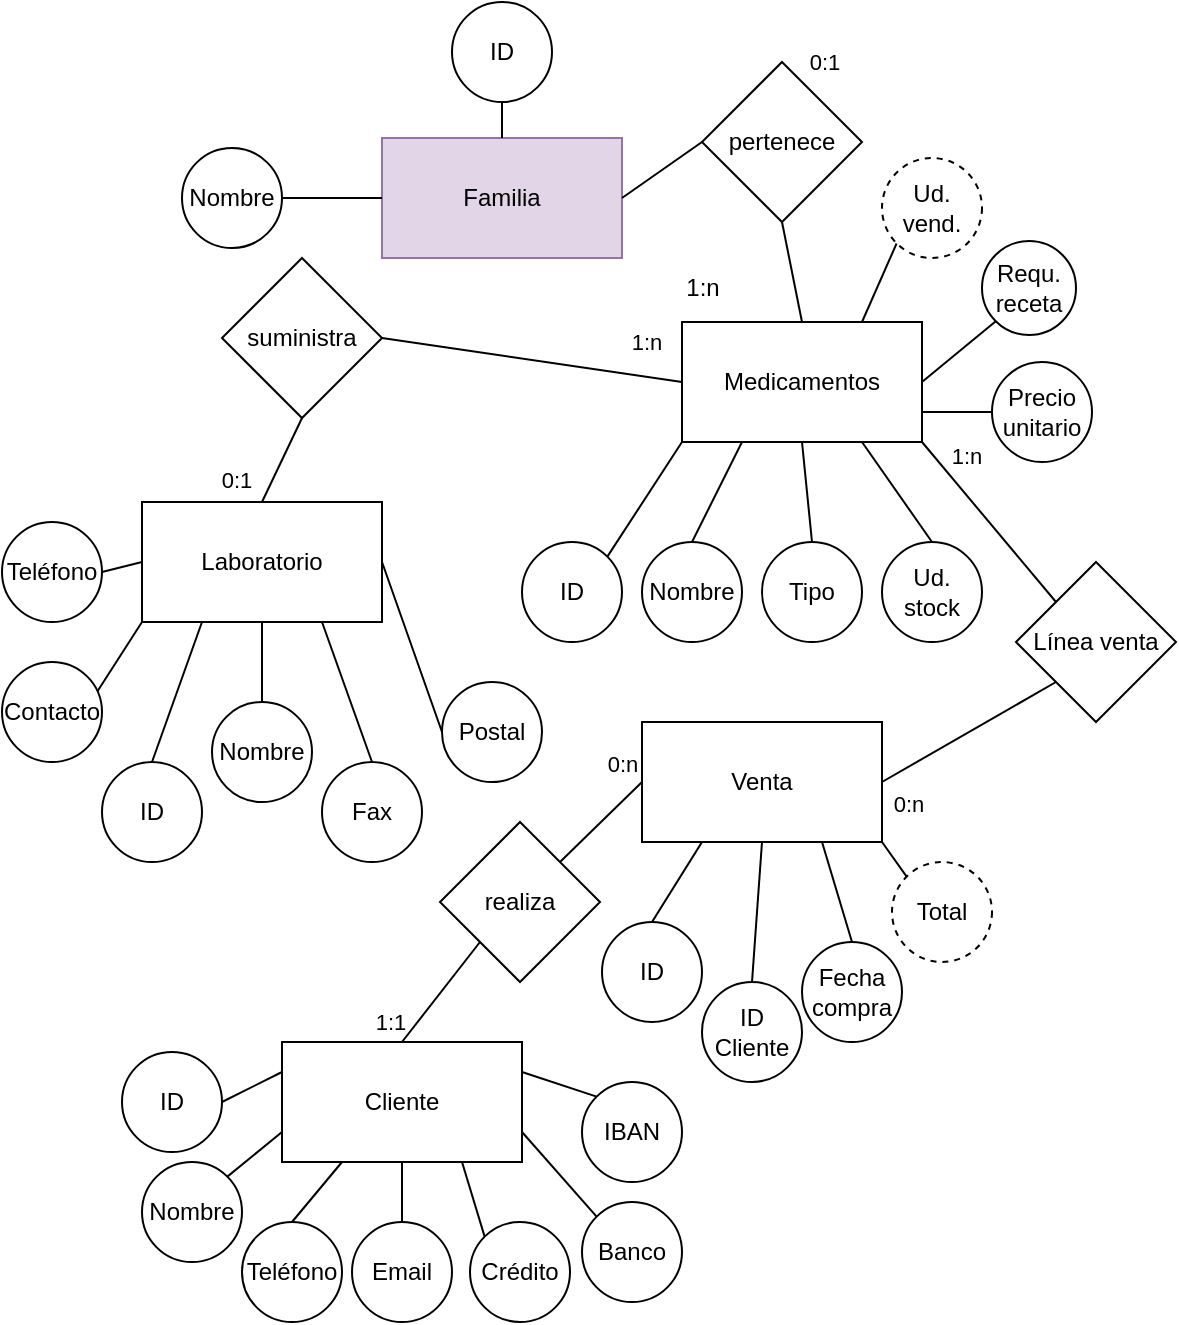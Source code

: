 <mxfile version="28.2.5">
  <diagram name="Página-1" id="C9qCd4Yd24az-Pif51Of">
    <mxGraphModel dx="983" dy="1066" grid="1" gridSize="10" guides="1" tooltips="1" connect="1" arrows="1" fold="1" page="1" pageScale="1" pageWidth="827" pageHeight="1169" math="0" shadow="0">
      <root>
        <mxCell id="0" />
        <mxCell id="1" parent="0" />
        <mxCell id="7_lOte273rxT4vuSb5Ie-1" value="Familia" style="rounded=0;whiteSpace=wrap;html=1;labelBackgroundColor=none;fillColor=light-dark(#E1D5E7,#FFFFFF);strokeColor=#9673a6;fontColor=light-dark(#000000,#000000);" parent="1" vertex="1">
          <mxGeometry x="410" y="68" width="120" height="60" as="geometry" />
        </mxCell>
        <mxCell id="7_lOte273rxT4vuSb5Ie-2" value="Medicamentos" style="rounded=0;whiteSpace=wrap;html=1;labelBackgroundColor=none;fontColor=light-dark(#000000,#000000);fillColor=light-dark(#FFFFFF,#FFFFFF);strokeColor=light-dark(#000000,#000000);" parent="1" vertex="1">
          <mxGeometry x="560" y="160" width="120" height="60" as="geometry" />
        </mxCell>
        <mxCell id="7_lOte273rxT4vuSb5Ie-3" value="Laboratorio" style="rounded=0;whiteSpace=wrap;html=1;labelBackgroundColor=none;fontColor=light-dark(#000000,#000000);fillColor=light-dark(#FFFFFF,#FFFFFF);strokeColor=light-dark(#000000,#000000);" parent="1" vertex="1">
          <mxGeometry x="290" y="250" width="120" height="60" as="geometry" />
        </mxCell>
        <mxCell id="7_lOte273rxT4vuSb5Ie-4" value="" style="endArrow=none;html=1;rounded=0;exitX=0.5;exitY=0;exitDx=0;exitDy=0;entryX=0.25;entryY=1;entryDx=0;entryDy=0;labelBackgroundColor=none;fontColor=light-dark(#000000,#000000);" parent="1" source="7_lOte273rxT4vuSb5Ie-5" target="7_lOte273rxT4vuSb5Ie-2" edge="1">
          <mxGeometry width="50" height="50" relative="1" as="geometry">
            <mxPoint x="620" y="280" as="sourcePoint" />
            <mxPoint x="660" y="280" as="targetPoint" />
          </mxGeometry>
        </mxCell>
        <mxCell id="7_lOte273rxT4vuSb5Ie-5" value="Nombre" style="ellipse;whiteSpace=wrap;html=1;aspect=fixed;labelBackgroundColor=none;fontColor=light-dark(#000000,#000000);fillColor=light-dark(#FFFFFF,#FFFFFF);strokeColor=light-dark(#000000,#000000);" parent="1" vertex="1">
          <mxGeometry x="540" y="270" width="50" height="50" as="geometry" />
        </mxCell>
        <mxCell id="7_lOte273rxT4vuSb5Ie-7" value="" style="endArrow=none;html=1;rounded=0;exitX=0.5;exitY=0;exitDx=0;exitDy=0;entryX=0.5;entryY=1;entryDx=0;entryDy=0;labelBackgroundColor=none;fontColor=light-dark(#000000,#000000);" parent="1" source="7_lOte273rxT4vuSb5Ie-8" target="7_lOte273rxT4vuSb5Ie-2" edge="1">
          <mxGeometry width="50" height="50" relative="1" as="geometry">
            <mxPoint x="730" y="370" as="sourcePoint" />
            <mxPoint x="730" y="310" as="targetPoint" />
          </mxGeometry>
        </mxCell>
        <mxCell id="7_lOte273rxT4vuSb5Ie-8" value="Tipo" style="ellipse;whiteSpace=wrap;html=1;aspect=fixed;labelBackgroundColor=none;fontColor=light-dark(#000000,#000000);fillColor=light-dark(#FFFFFF,#FFFFFF);strokeColor=light-dark(#000000,#000000);" parent="1" vertex="1">
          <mxGeometry x="600" y="270" width="50" height="50" as="geometry" />
        </mxCell>
        <mxCell id="7_lOte273rxT4vuSb5Ie-9" value="" style="endArrow=none;html=1;rounded=0;exitX=1;exitY=0;exitDx=0;exitDy=0;entryX=0;entryY=1;entryDx=0;entryDy=0;labelBackgroundColor=none;fontColor=light-dark(#000000,#000000);" parent="1" source="7_lOte273rxT4vuSb5Ie-10" target="7_lOte273rxT4vuSb5Ie-2" edge="1">
          <mxGeometry width="50" height="50" relative="1" as="geometry">
            <mxPoint x="560" y="430" as="sourcePoint" />
            <mxPoint x="570" y="250" as="targetPoint" />
          </mxGeometry>
        </mxCell>
        <mxCell id="7_lOte273rxT4vuSb5Ie-10" value="ID" style="ellipse;whiteSpace=wrap;html=1;aspect=fixed;labelBackgroundColor=none;fontColor=light-dark(#000000,#000000);fillColor=light-dark(#FFFFFF,#7B7B7B);strokeColor=light-dark(#000000,#000000);" parent="1" vertex="1">
          <mxGeometry x="480" y="270" width="50" height="50" as="geometry" />
        </mxCell>
        <mxCell id="7_lOte273rxT4vuSb5Ie-11" value="" style="endArrow=none;html=1;rounded=0;exitX=0;exitY=1;exitDx=0;exitDy=0;entryX=1;entryY=0.5;entryDx=0;entryDy=0;labelBackgroundColor=none;fontColor=light-dark(#000000,#000000);" parent="1" source="7_lOte273rxT4vuSb5Ie-12" target="7_lOte273rxT4vuSb5Ie-2" edge="1">
          <mxGeometry width="50" height="50" relative="1" as="geometry">
            <mxPoint x="790" y="410" as="sourcePoint" />
            <mxPoint x="790" y="350" as="targetPoint" />
          </mxGeometry>
        </mxCell>
        <mxCell id="7_lOte273rxT4vuSb5Ie-12" value="Requ.&lt;div&gt;receta&lt;/div&gt;" style="ellipse;whiteSpace=wrap;html=1;aspect=fixed;labelBackgroundColor=none;fontColor=light-dark(#000000,#000000);fillColor=light-dark(#FFFFFF,#FFFFFF);strokeColor=light-dark(#000000,#000000);" parent="1" vertex="1">
          <mxGeometry x="710" y="119.5" width="47" height="47" as="geometry" />
        </mxCell>
        <mxCell id="7_lOte273rxT4vuSb5Ie-13" value="" style="endArrow=none;html=1;rounded=0;exitX=0;exitY=0.5;exitDx=0;exitDy=0;entryX=1;entryY=0.75;entryDx=0;entryDy=0;labelBackgroundColor=none;fontColor=light-dark(#000000,#000000);" parent="1" source="7_lOte273rxT4vuSb5Ie-14" target="7_lOte273rxT4vuSb5Ie-2" edge="1">
          <mxGeometry width="50" height="50" relative="1" as="geometry">
            <mxPoint x="790" y="410" as="sourcePoint" />
            <mxPoint x="730" y="350" as="targetPoint" />
          </mxGeometry>
        </mxCell>
        <mxCell id="7_lOte273rxT4vuSb5Ie-14" value="Precio&lt;div&gt;unitario&lt;/div&gt;" style="ellipse;whiteSpace=wrap;html=1;aspect=fixed;labelBackgroundColor=none;fontColor=light-dark(#000000,#000000);fillColor=light-dark(#FFFFFF,#FFFFFF);strokeColor=light-dark(#000000,#000000);" parent="1" vertex="1">
          <mxGeometry x="715" y="180" width="50" height="50" as="geometry" />
        </mxCell>
        <mxCell id="7_lOte273rxT4vuSb5Ie-15" value="" style="endArrow=none;html=1;rounded=0;exitX=0.5;exitY=0;exitDx=0;exitDy=0;entryX=0.75;entryY=1;entryDx=0;entryDy=0;labelBackgroundColor=none;fontColor=light-dark(#000000,#000000);" parent="1" source="7_lOte273rxT4vuSb5Ie-16" target="7_lOte273rxT4vuSb5Ie-2" edge="1">
          <mxGeometry width="50" height="50" relative="1" as="geometry">
            <mxPoint x="640" y="450" as="sourcePoint" />
            <mxPoint x="640" y="390" as="targetPoint" />
          </mxGeometry>
        </mxCell>
        <mxCell id="7_lOte273rxT4vuSb5Ie-16" value="Ud. stock" style="ellipse;whiteSpace=wrap;html=1;aspect=fixed;labelBackgroundColor=none;fontColor=light-dark(#000000,#000000);fillColor=light-dark(#FFFFFF,#FFFFFF);strokeColor=light-dark(#000000,#000000);" parent="1" vertex="1">
          <mxGeometry x="660" y="270" width="50" height="50" as="geometry" />
        </mxCell>
        <mxCell id="yJMHFVBEqxYaOZIvd9aB-1" value="" style="endArrow=none;html=1;rounded=0;exitX=0;exitY=1;exitDx=0;exitDy=0;entryX=0.75;entryY=0;entryDx=0;entryDy=0;labelBackgroundColor=none;fontColor=light-dark(#000000,#000000);" edge="1" parent="1" source="yJMHFVBEqxYaOZIvd9aB-91" target="7_lOte273rxT4vuSb5Ie-2">
          <mxGeometry width="50" height="50" relative="1" as="geometry">
            <mxPoint x="730" y="105" as="sourcePoint" />
            <mxPoint x="620" y="165" as="targetPoint" />
          </mxGeometry>
        </mxCell>
        <mxCell id="yJMHFVBEqxYaOZIvd9aB-5" value="" style="endArrow=none;html=1;rounded=0;exitX=0.5;exitY=0;exitDx=0;exitDy=0;entryX=0.5;entryY=1;entryDx=0;entryDy=0;labelBackgroundColor=none;fontColor=light-dark(#000000,#000000);" edge="1" parent="1" source="yJMHFVBEqxYaOZIvd9aB-6" target="7_lOte273rxT4vuSb5Ie-3">
          <mxGeometry width="50" height="50" relative="1" as="geometry">
            <mxPoint x="390" y="700" as="sourcePoint" />
            <mxPoint x="280" y="495" as="targetPoint" />
          </mxGeometry>
        </mxCell>
        <mxCell id="yJMHFVBEqxYaOZIvd9aB-6" value="Nombre" style="ellipse;whiteSpace=wrap;html=1;aspect=fixed;labelBackgroundColor=none;fontColor=light-dark(#000000,#000000);strokeColor=light-dark(#000000,#000000);fillColor=light-dark(#FFFFFF,#FFFFFF);" vertex="1" parent="1">
          <mxGeometry x="325" y="350" width="50" height="50" as="geometry" />
        </mxCell>
        <mxCell id="yJMHFVBEqxYaOZIvd9aB-7" value="" style="endArrow=none;html=1;rounded=0;exitX=0.5;exitY=0;exitDx=0;exitDy=0;entryX=0.25;entryY=1;entryDx=0;entryDy=0;labelBackgroundColor=none;fontColor=light-dark(#000000,#000000);" edge="1" parent="1" source="yJMHFVBEqxYaOZIvd9aB-8" target="7_lOte273rxT4vuSb5Ie-3">
          <mxGeometry width="50" height="50" relative="1" as="geometry">
            <mxPoint x="320" y="700" as="sourcePoint" />
            <mxPoint x="210" y="495" as="targetPoint" />
          </mxGeometry>
        </mxCell>
        <mxCell id="yJMHFVBEqxYaOZIvd9aB-8" value="ID" style="ellipse;whiteSpace=wrap;html=1;aspect=fixed;labelBackgroundColor=none;fontColor=light-dark(#000000,#000000);strokeColor=light-dark(#000000,#000000);fillColor=light-dark(#FFFFFF,#7B7B7B);" vertex="1" parent="1">
          <mxGeometry x="270" y="380" width="50" height="50" as="geometry" />
        </mxCell>
        <mxCell id="yJMHFVBEqxYaOZIvd9aB-9" value="" style="endArrow=none;html=1;rounded=0;exitX=0;exitY=0.5;exitDx=0;exitDy=0;entryX=1;entryY=0.5;entryDx=0;entryDy=0;labelBackgroundColor=none;fontColor=light-dark(#000000,#000000);" edge="1" parent="1" source="7_lOte273rxT4vuSb5Ie-3" target="yJMHFVBEqxYaOZIvd9aB-10">
          <mxGeometry width="50" height="50" relative="1" as="geometry">
            <mxPoint x="320" y="860" as="sourcePoint" />
            <mxPoint x="240" y="360" as="targetPoint" />
          </mxGeometry>
        </mxCell>
        <mxCell id="yJMHFVBEqxYaOZIvd9aB-10" value="Teléfono" style="ellipse;whiteSpace=wrap;html=1;aspect=fixed;labelBackgroundColor=none;fontColor=light-dark(#000000,#000000);strokeColor=light-dark(#000000,#000000);fillColor=light-dark(#FFFFFF,#FFFFFF);" vertex="1" parent="1">
          <mxGeometry x="220" y="260" width="50" height="50" as="geometry" />
        </mxCell>
        <mxCell id="yJMHFVBEqxYaOZIvd9aB-11" value="" style="endArrow=none;html=1;rounded=0;entryX=0.75;entryY=1;entryDx=0;entryDy=0;exitX=0.5;exitY=0;exitDx=0;exitDy=0;labelBackgroundColor=none;fontColor=light-dark(#000000,#000000);" edge="1" parent="1" source="yJMHFVBEqxYaOZIvd9aB-12" target="7_lOte273rxT4vuSb5Ie-3">
          <mxGeometry width="50" height="50" relative="1" as="geometry">
            <mxPoint x="400" y="500" as="sourcePoint" />
            <mxPoint x="390" y="585" as="targetPoint" />
          </mxGeometry>
        </mxCell>
        <mxCell id="yJMHFVBEqxYaOZIvd9aB-12" value="Fax" style="ellipse;whiteSpace=wrap;html=1;aspect=fixed;labelBackgroundColor=none;fontColor=light-dark(#000000,#000000);strokeColor=light-dark(#000000,#000000);fillColor=light-dark(#FFFFFF,#FFFFFF);" vertex="1" parent="1">
          <mxGeometry x="380" y="380" width="50" height="50" as="geometry" />
        </mxCell>
        <mxCell id="yJMHFVBEqxYaOZIvd9aB-13" value="" style="endArrow=none;html=1;rounded=0;exitX=0;exitY=0.5;exitDx=0;exitDy=0;entryX=1;entryY=0.5;entryDx=0;entryDy=0;labelBackgroundColor=none;fontColor=light-dark(#000000,#000000);" edge="1" parent="1" source="yJMHFVBEqxYaOZIvd9aB-14" target="7_lOte273rxT4vuSb5Ie-3">
          <mxGeometry width="50" height="50" relative="1" as="geometry">
            <mxPoint x="560" y="610" as="sourcePoint" />
            <mxPoint x="450" y="405" as="targetPoint" />
          </mxGeometry>
        </mxCell>
        <mxCell id="yJMHFVBEqxYaOZIvd9aB-14" value="Postal" style="ellipse;whiteSpace=wrap;html=1;aspect=fixed;labelBackgroundColor=none;fontColor=light-dark(#000000,#000000);strokeColor=light-dark(#000000,#000000);fillColor=light-dark(#FFFFFF,#FFFFFF);" vertex="1" parent="1">
          <mxGeometry x="440" y="340" width="50" height="50" as="geometry" />
        </mxCell>
        <mxCell id="yJMHFVBEqxYaOZIvd9aB-15" value="" style="endArrow=none;html=1;rounded=0;exitX=0.5;exitY=1;exitDx=0;exitDy=0;entryX=0;entryY=1;entryDx=0;entryDy=0;labelBackgroundColor=none;fontColor=light-dark(#000000,#000000);" edge="1" parent="1" source="yJMHFVBEqxYaOZIvd9aB-16" target="7_lOte273rxT4vuSb5Ie-3">
          <mxGeometry width="50" height="50" relative="1" as="geometry">
            <mxPoint x="500" y="490" as="sourcePoint" />
            <mxPoint x="390" y="285" as="targetPoint" />
          </mxGeometry>
        </mxCell>
        <mxCell id="yJMHFVBEqxYaOZIvd9aB-16" value="Contacto" style="ellipse;whiteSpace=wrap;html=1;aspect=fixed;labelBackgroundColor=none;fontColor=light-dark(#000000,#000000);strokeColor=light-dark(#000000,#000000);fillColor=light-dark(#FFFFFF,#FFFFFF);" vertex="1" parent="1">
          <mxGeometry x="220" y="330" width="50" height="50" as="geometry" />
        </mxCell>
        <mxCell id="yJMHFVBEqxYaOZIvd9aB-17" value="" style="endArrow=none;html=1;rounded=0;exitX=1;exitY=0.5;exitDx=0;exitDy=0;entryX=0;entryY=0.5;entryDx=0;entryDy=0;labelBackgroundColor=none;fontColor=light-dark(#000000,#000000);" edge="1" parent="1" source="yJMHFVBEqxYaOZIvd9aB-18" target="7_lOte273rxT4vuSb5Ie-1">
          <mxGeometry width="50" height="50" relative="1" as="geometry">
            <mxPoint x="580" y="230" as="sourcePoint" />
            <mxPoint x="470" y="25" as="targetPoint" />
          </mxGeometry>
        </mxCell>
        <mxCell id="yJMHFVBEqxYaOZIvd9aB-18" value="Nombre" style="ellipse;whiteSpace=wrap;html=1;aspect=fixed;labelBackgroundColor=none;fontColor=light-dark(#000000,#000000);fillColor=light-dark(#FFFFFF,#FFFFFF);strokeColor=light-dark(#000000,#000000);" vertex="1" parent="1">
          <mxGeometry x="310" y="73" width="50" height="50" as="geometry" />
        </mxCell>
        <mxCell id="yJMHFVBEqxYaOZIvd9aB-21" value="" style="endArrow=none;html=1;rounded=0;exitX=0.5;exitY=1;exitDx=0;exitDy=0;entryX=0.5;entryY=0;entryDx=0;entryDy=0;labelBackgroundColor=none;fontColor=light-dark(#000000,#000000);" edge="1" parent="1" source="yJMHFVBEqxYaOZIvd9aB-22" target="7_lOte273rxT4vuSb5Ie-1">
          <mxGeometry width="50" height="50" relative="1" as="geometry">
            <mxPoint x="580" y="230" as="sourcePoint" />
            <mxPoint x="470" y="25" as="targetPoint" />
          </mxGeometry>
        </mxCell>
        <mxCell id="yJMHFVBEqxYaOZIvd9aB-22" value="ID" style="ellipse;whiteSpace=wrap;html=1;aspect=fixed;labelBackgroundColor=none;fontColor=light-dark(#000000,#000000);fillColor=light-dark(#FFFFFF,#7B7B7B);strokeColor=light-dark(#000000,#000000);" vertex="1" parent="1">
          <mxGeometry x="445" width="50" height="50" as="geometry" />
        </mxCell>
        <mxCell id="yJMHFVBEqxYaOZIvd9aB-23" value="Cliente" style="rounded=0;whiteSpace=wrap;html=1;labelBackgroundColor=none;fontColor=light-dark(#000000,#000000);fillColor=light-dark(#FFFFFF,#FFFFFF);strokeColor=light-dark(#000000,#000000);" vertex="1" parent="1">
          <mxGeometry x="360" y="520" width="120" height="60" as="geometry" />
        </mxCell>
        <mxCell id="yJMHFVBEqxYaOZIvd9aB-24" value="" style="endArrow=none;html=1;rounded=0;exitX=1;exitY=0;exitDx=0;exitDy=0;entryX=0;entryY=0.75;entryDx=0;entryDy=0;labelBackgroundColor=none;fontColor=light-dark(#000000,#000000);" edge="1" parent="1" source="yJMHFVBEqxYaOZIvd9aB-25" target="yJMHFVBEqxYaOZIvd9aB-23">
          <mxGeometry width="50" height="50" relative="1" as="geometry">
            <mxPoint x="610" y="540" as="sourcePoint" />
            <mxPoint x="650" y="540" as="targetPoint" />
          </mxGeometry>
        </mxCell>
        <mxCell id="yJMHFVBEqxYaOZIvd9aB-25" value="Nombre" style="ellipse;whiteSpace=wrap;html=1;aspect=fixed;labelBackgroundColor=none;fontColor=light-dark(#000000,#000000);strokeColor=light-dark(#000000,#000000);fillColor=light-dark(#FFFFFF,#FFFFFF);" vertex="1" parent="1">
          <mxGeometry x="290" y="580" width="50" height="50" as="geometry" />
        </mxCell>
        <mxCell id="yJMHFVBEqxYaOZIvd9aB-28" value="" style="endArrow=none;html=1;rounded=0;entryX=0;entryY=0.25;entryDx=0;entryDy=0;labelBackgroundColor=none;fontColor=light-dark(#000000,#000000);" edge="1" parent="1" target="yJMHFVBEqxYaOZIvd9aB-23">
          <mxGeometry width="50" height="50" relative="1" as="geometry">
            <mxPoint x="330" y="550" as="sourcePoint" />
            <mxPoint x="560" y="510" as="targetPoint" />
          </mxGeometry>
        </mxCell>
        <mxCell id="yJMHFVBEqxYaOZIvd9aB-29" value="ID" style="ellipse;whiteSpace=wrap;html=1;aspect=fixed;labelBackgroundColor=none;fontColor=light-dark(#000000,#000000);strokeColor=light-dark(#000000,#000000);fillColor=light-dark(#FFFFFF,#7B7B7B);" vertex="1" parent="1">
          <mxGeometry x="280" y="525" width="50" height="50" as="geometry" />
        </mxCell>
        <mxCell id="yJMHFVBEqxYaOZIvd9aB-30" value="" style="endArrow=none;html=1;rounded=0;exitX=0;exitY=0;exitDx=0;exitDy=0;entryX=0.75;entryY=1;entryDx=0;entryDy=0;labelBackgroundColor=none;fontColor=light-dark(#000000,#000000);" edge="1" parent="1" source="yJMHFVBEqxYaOZIvd9aB-31" target="yJMHFVBEqxYaOZIvd9aB-23">
          <mxGeometry width="50" height="50" relative="1" as="geometry">
            <mxPoint x="780" y="670" as="sourcePoint" />
            <mxPoint x="780" y="610" as="targetPoint" />
          </mxGeometry>
        </mxCell>
        <mxCell id="yJMHFVBEqxYaOZIvd9aB-31" value="Crédito" style="ellipse;whiteSpace=wrap;html=1;aspect=fixed;labelBackgroundColor=none;fontColor=light-dark(#000000,#000000);strokeColor=light-dark(#000000,#000000);fillColor=light-dark(#FFFFFF,#99FF99);" vertex="1" parent="1">
          <mxGeometry x="454" y="610" width="50" height="50" as="geometry" />
        </mxCell>
        <mxCell id="yJMHFVBEqxYaOZIvd9aB-32" value="" style="endArrow=none;html=1;rounded=0;exitX=0.5;exitY=0;exitDx=0;exitDy=0;entryX=0.5;entryY=1;entryDx=0;entryDy=0;labelBackgroundColor=none;fontColor=light-dark(#000000,#000000);" edge="1" parent="1" source="yJMHFVBEqxYaOZIvd9aB-33" target="yJMHFVBEqxYaOZIvd9aB-23">
          <mxGeometry width="50" height="50" relative="1" as="geometry">
            <mxPoint x="780" y="670" as="sourcePoint" />
            <mxPoint x="720" y="610" as="targetPoint" />
          </mxGeometry>
        </mxCell>
        <mxCell id="yJMHFVBEqxYaOZIvd9aB-33" value="Email" style="ellipse;whiteSpace=wrap;html=1;aspect=fixed;labelBackgroundColor=none;fontColor=light-dark(#000000,#000000);strokeColor=light-dark(#000000,#000000);fillColor=light-dark(#FFFFFF,#FFFFFF);" vertex="1" parent="1">
          <mxGeometry x="395" y="610" width="50" height="50" as="geometry" />
        </mxCell>
        <mxCell id="yJMHFVBEqxYaOZIvd9aB-34" value="" style="endArrow=none;html=1;rounded=0;exitX=0.5;exitY=0;exitDx=0;exitDy=0;entryX=0.25;entryY=1;entryDx=0;entryDy=0;labelBackgroundColor=none;fontColor=light-dark(#000000,#000000);" edge="1" parent="1" source="yJMHFVBEqxYaOZIvd9aB-35" target="yJMHFVBEqxYaOZIvd9aB-23">
          <mxGeometry width="50" height="50" relative="1" as="geometry">
            <mxPoint x="630" y="710" as="sourcePoint" />
            <mxPoint x="630" y="650" as="targetPoint" />
          </mxGeometry>
        </mxCell>
        <mxCell id="yJMHFVBEqxYaOZIvd9aB-35" value="Teléfono" style="ellipse;whiteSpace=wrap;html=1;aspect=fixed;labelBackgroundColor=none;fontColor=light-dark(#000000,#000000);strokeColor=light-dark(#000000,#000000);fillColor=light-dark(#FFFFFF,#FFFFFF);" vertex="1" parent="1">
          <mxGeometry x="340" y="610" width="50" height="50" as="geometry" />
        </mxCell>
        <mxCell id="yJMHFVBEqxYaOZIvd9aB-36" value="" style="endArrow=none;html=1;rounded=0;exitX=0;exitY=0;exitDx=0;exitDy=0;entryX=1;entryY=0.75;entryDx=0;entryDy=0;labelBackgroundColor=none;fontColor=light-dark(#000000,#000000);" edge="1" parent="1" source="yJMHFVBEqxYaOZIvd9aB-37" target="yJMHFVBEqxYaOZIvd9aB-23">
          <mxGeometry width="50" height="50" relative="1" as="geometry">
            <mxPoint x="780" y="620" as="sourcePoint" />
            <mxPoint x="610" y="425" as="targetPoint" />
          </mxGeometry>
        </mxCell>
        <mxCell id="yJMHFVBEqxYaOZIvd9aB-37" value="Banco" style="ellipse;whiteSpace=wrap;html=1;aspect=fixed;labelBackgroundColor=none;fontColor=light-dark(#000000,#000000);fillColor=light-dark(#FFFFFF,#FFFFFF);strokeColor=light-dark(#000000,#000000);" vertex="1" parent="1">
          <mxGeometry x="510" y="600" width="50" height="50" as="geometry" />
        </mxCell>
        <mxCell id="yJMHFVBEqxYaOZIvd9aB-38" value="" style="endArrow=none;html=1;rounded=0;exitX=0;exitY=0;exitDx=0;exitDy=0;entryX=1;entryY=0.25;entryDx=0;entryDy=0;labelBackgroundColor=none;fontColor=light-dark(#000000,#000000);" edge="1" parent="1" source="yJMHFVBEqxYaOZIvd9aB-39" target="yJMHFVBEqxYaOZIvd9aB-23">
          <mxGeometry width="50" height="50" relative="1" as="geometry">
            <mxPoint x="800" y="510" as="sourcePoint" />
            <mxPoint x="690" y="305" as="targetPoint" />
          </mxGeometry>
        </mxCell>
        <mxCell id="yJMHFVBEqxYaOZIvd9aB-39" value="IBAN" style="ellipse;whiteSpace=wrap;html=1;aspect=fixed;labelBackgroundColor=none;fontColor=light-dark(#000000,#000000);strokeColor=light-dark(#000000,#000000);fillColor=light-dark(#FFFFFF,#FFFFFF);" vertex="1" parent="1">
          <mxGeometry x="510" y="540" width="50" height="50" as="geometry" />
        </mxCell>
        <mxCell id="yJMHFVBEqxYaOZIvd9aB-40" value="Venta" style="rounded=0;whiteSpace=wrap;html=1;labelBackgroundColor=none;fontColor=light-dark(#000000,#000000);fillColor=light-dark(#FFFFFF,#FFFFFF);strokeColor=light-dark(#000000,#000000);" vertex="1" parent="1">
          <mxGeometry x="540" y="360" width="120" height="60" as="geometry" />
        </mxCell>
        <mxCell id="yJMHFVBEqxYaOZIvd9aB-41" value="" style="endArrow=none;html=1;rounded=0;exitX=0.5;exitY=0;exitDx=0;exitDy=0;entryX=0.25;entryY=1;entryDx=0;entryDy=0;labelBackgroundColor=none;fontColor=light-dark(#000000,#000000);" edge="1" parent="1" source="yJMHFVBEqxYaOZIvd9aB-42" target="yJMHFVBEqxYaOZIvd9aB-40">
          <mxGeometry width="50" height="50" relative="1" as="geometry">
            <mxPoint x="690" y="960" as="sourcePoint" />
            <mxPoint x="690" y="750" as="targetPoint" />
          </mxGeometry>
        </mxCell>
        <mxCell id="yJMHFVBEqxYaOZIvd9aB-42" value="ID" style="ellipse;whiteSpace=wrap;html=1;aspect=fixed;labelBackgroundColor=none;fontColor=light-dark(#000000,#000000);strokeColor=light-dark(#000000,#000000);fillColor=light-dark(#FFFFFF,#7B7B7B);" vertex="1" parent="1">
          <mxGeometry x="520" y="460" width="50" height="50" as="geometry" />
        </mxCell>
        <mxCell id="yJMHFVBEqxYaOZIvd9aB-43" value="" style="endArrow=none;html=1;rounded=0;exitX=0.5;exitY=0;exitDx=0;exitDy=0;entryX=0.5;entryY=1;entryDx=0;entryDy=0;labelBackgroundColor=none;fontColor=light-dark(#000000,#000000);" edge="1" parent="1" source="yJMHFVBEqxYaOZIvd9aB-44" target="yJMHFVBEqxYaOZIvd9aB-40">
          <mxGeometry width="50" height="50" relative="1" as="geometry">
            <mxPoint x="800" y="1020" as="sourcePoint" />
            <mxPoint x="800" y="810" as="targetPoint" />
          </mxGeometry>
        </mxCell>
        <mxCell id="yJMHFVBEqxYaOZIvd9aB-44" value="ID Cliente" style="ellipse;whiteSpace=wrap;html=1;aspect=fixed;labelBackgroundColor=none;fontColor=light-dark(#000000,#000000);strokeColor=light-dark(#000000,#000000);fillColor=light-dark(#FFFFFF,#FFFFFF);" vertex="1" parent="1">
          <mxGeometry x="570" y="490" width="50" height="50" as="geometry" />
        </mxCell>
        <mxCell id="yJMHFVBEqxYaOZIvd9aB-45" value="" style="endArrow=none;html=1;rounded=0;exitX=0.5;exitY=0;exitDx=0;exitDy=0;entryX=0.75;entryY=1;entryDx=0;entryDy=0;labelBackgroundColor=none;fontColor=light-dark(#000000,#000000);" edge="1" parent="1" source="yJMHFVBEqxYaOZIvd9aB-46" target="yJMHFVBEqxYaOZIvd9aB-40">
          <mxGeometry width="50" height="50" relative="1" as="geometry">
            <mxPoint x="740" y="980" as="sourcePoint" />
            <mxPoint x="740" y="770" as="targetPoint" />
          </mxGeometry>
        </mxCell>
        <mxCell id="yJMHFVBEqxYaOZIvd9aB-46" value="Fecha compra" style="ellipse;whiteSpace=wrap;html=1;aspect=fixed;labelBackgroundColor=none;fontColor=light-dark(#000000,#000000);strokeColor=light-dark(#000000,#000000);fillColor=light-dark(#FFFFFF,#FFFFFF);" vertex="1" parent="1">
          <mxGeometry x="620" y="470" width="50" height="50" as="geometry" />
        </mxCell>
        <mxCell id="yJMHFVBEqxYaOZIvd9aB-47" value="" style="endArrow=none;html=1;rounded=0;exitX=0;exitY=0;exitDx=0;exitDy=0;entryX=1;entryY=1;entryDx=0;entryDy=0;labelBackgroundColor=none;fontColor=light-dark(#000000,#000000);" edge="1" parent="1" source="yJMHFVBEqxYaOZIvd9aB-92" target="yJMHFVBEqxYaOZIvd9aB-40">
          <mxGeometry width="50" height="50" relative="1" as="geometry">
            <mxPoint x="725" y="740" as="sourcePoint" />
            <mxPoint x="820" y="940" as="targetPoint" />
          </mxGeometry>
        </mxCell>
        <mxCell id="yJMHFVBEqxYaOZIvd9aB-68" value="suministra" style="rhombus;whiteSpace=wrap;html=1;labelBackgroundColor=none;fontColor=light-dark(#000000,#000000);fillColor=light-dark(#FFFFFF,#FFFFFF);strokeColor=light-dark(#000000,#000000);" vertex="1" parent="1">
          <mxGeometry x="330" y="128" width="80" height="80" as="geometry" />
        </mxCell>
        <mxCell id="yJMHFVBEqxYaOZIvd9aB-69" value="" style="endArrow=none;html=1;rounded=0;entryX=0.5;entryY=1;entryDx=0;entryDy=0;exitX=0.5;exitY=0;exitDx=0;exitDy=0;labelBackgroundColor=none;fontColor=light-dark(#000000,#000000);" edge="1" parent="1" source="7_lOte273rxT4vuSb5Ie-3" target="yJMHFVBEqxYaOZIvd9aB-68">
          <mxGeometry width="50" height="50" relative="1" as="geometry">
            <mxPoint x="510" y="370" as="sourcePoint" />
            <mxPoint x="560" y="320" as="targetPoint" />
          </mxGeometry>
        </mxCell>
        <mxCell id="yJMHFVBEqxYaOZIvd9aB-72" value="0:1" style="edgeLabel;html=1;align=center;verticalAlign=middle;resizable=0;points=[];labelBackgroundColor=none;fontColor=light-dark(#000000,#FFFFFF);fontStyle=0" vertex="1" connectable="0" parent="yJMHFVBEqxYaOZIvd9aB-69">
          <mxGeometry x="-0.397" y="2" relative="1" as="geometry">
            <mxPoint x="-17" y="2" as="offset" />
          </mxGeometry>
        </mxCell>
        <mxCell id="yJMHFVBEqxYaOZIvd9aB-70" value="" style="endArrow=none;html=1;rounded=0;exitX=1;exitY=0.5;exitDx=0;exitDy=0;entryX=0;entryY=0.5;entryDx=0;entryDy=0;labelBackgroundColor=none;fontColor=light-dark(#000000,#000000);" edge="1" parent="1" source="yJMHFVBEqxYaOZIvd9aB-68" target="7_lOte273rxT4vuSb5Ie-2">
          <mxGeometry width="50" height="50" relative="1" as="geometry">
            <mxPoint x="510" y="370" as="sourcePoint" />
            <mxPoint x="560" y="320" as="targetPoint" />
          </mxGeometry>
        </mxCell>
        <mxCell id="yJMHFVBEqxYaOZIvd9aB-71" value="1:n" style="edgeLabel;html=1;align=center;verticalAlign=middle;resizable=0;points=[];labelBackgroundColor=none;fontColor=light-dark(#000000,#FFFFFF);" vertex="1" connectable="0" parent="yJMHFVBEqxYaOZIvd9aB-70">
          <mxGeometry x="0.636" y="4" relative="1" as="geometry">
            <mxPoint x="8" y="-12" as="offset" />
          </mxGeometry>
        </mxCell>
        <mxCell id="yJMHFVBEqxYaOZIvd9aB-73" value="" style="endArrow=none;html=1;rounded=0;exitX=1;exitY=0.5;exitDx=0;exitDy=0;entryX=0;entryY=0.5;entryDx=0;entryDy=0;labelBackgroundColor=none;fontColor=light-dark(#000000,#000000);" edge="1" parent="1" source="7_lOte273rxT4vuSb5Ie-1" target="yJMHFVBEqxYaOZIvd9aB-75">
          <mxGeometry width="50" height="50" relative="1" as="geometry">
            <mxPoint x="470" y="240" as="sourcePoint" />
            <mxPoint x="490" y="100" as="targetPoint" />
          </mxGeometry>
        </mxCell>
        <mxCell id="yJMHFVBEqxYaOZIvd9aB-74" value="0:1" style="edgeLabel;html=1;align=center;verticalAlign=middle;resizable=0;points=[];labelBackgroundColor=none;fontColor=light-dark(#000000,#FFFFFF);" vertex="1" connectable="0" parent="yJMHFVBEqxYaOZIvd9aB-73">
          <mxGeometry x="0.636" y="4" relative="1" as="geometry">
            <mxPoint x="70" y="-42" as="offset" />
          </mxGeometry>
        </mxCell>
        <mxCell id="yJMHFVBEqxYaOZIvd9aB-75" value="pertenece" style="rhombus;whiteSpace=wrap;html=1;labelBackgroundColor=none;fontColor=light-dark(#000000,#000000);fillColor=light-dark(#FFFFFF,#FFFFFF);strokeColor=light-dark(#000000,#000000);" vertex="1" parent="1">
          <mxGeometry x="570" y="30" width="80" height="80" as="geometry" />
        </mxCell>
        <mxCell id="yJMHFVBEqxYaOZIvd9aB-76" value="" style="endArrow=none;html=1;rounded=0;exitX=0.5;exitY=1;exitDx=0;exitDy=0;entryX=0.5;entryY=0;entryDx=0;entryDy=0;labelBackgroundColor=none;fontColor=light-dark(#000000,#000000);" edge="1" parent="1" source="yJMHFVBEqxYaOZIvd9aB-75" target="7_lOte273rxT4vuSb5Ie-2">
          <mxGeometry width="50" height="50" relative="1" as="geometry">
            <mxPoint x="510" y="270" as="sourcePoint" />
            <mxPoint x="560" y="220" as="targetPoint" />
          </mxGeometry>
        </mxCell>
        <mxCell id="yJMHFVBEqxYaOZIvd9aB-77" value="1:n" style="text;html=1;align=center;verticalAlign=middle;resizable=0;points=[];autosize=1;strokeColor=none;fillColor=none;labelBackgroundColor=none;fontColor=light-dark(#000000,#FFFFFF);" vertex="1" parent="1">
          <mxGeometry x="550" y="128" width="40" height="30" as="geometry" />
        </mxCell>
        <mxCell id="yJMHFVBEqxYaOZIvd9aB-78" value="realiza" style="rhombus;whiteSpace=wrap;html=1;labelBackgroundColor=none;fontColor=light-dark(#000000,#000000);fillColor=light-dark(#FFFFFF,#FFFFFF);strokeColor=light-dark(#000000,#000000);" vertex="1" parent="1">
          <mxGeometry x="439" y="410" width="80" height="80" as="geometry" />
        </mxCell>
        <mxCell id="yJMHFVBEqxYaOZIvd9aB-79" value="" style="endArrow=none;html=1;rounded=0;exitX=0;exitY=1;exitDx=0;exitDy=0;entryX=0.5;entryY=0;entryDx=0;entryDy=0;labelBackgroundColor=none;fontColor=light-dark(#000000,#000000);" edge="1" parent="1" source="yJMHFVBEqxYaOZIvd9aB-78" target="yJMHFVBEqxYaOZIvd9aB-23">
          <mxGeometry width="50" height="50" relative="1" as="geometry">
            <mxPoint x="460" y="240" as="sourcePoint" />
            <mxPoint x="610" y="210" as="targetPoint" />
          </mxGeometry>
        </mxCell>
        <mxCell id="yJMHFVBEqxYaOZIvd9aB-80" value="1:1" style="edgeLabel;html=1;align=center;verticalAlign=middle;resizable=0;points=[];labelBackgroundColor=none;fontColor=light-dark(#000000,#FFFFFF);" vertex="1" connectable="0" parent="yJMHFVBEqxYaOZIvd9aB-79">
          <mxGeometry x="0.636" y="4" relative="1" as="geometry">
            <mxPoint x="-16" y="-4" as="offset" />
          </mxGeometry>
        </mxCell>
        <mxCell id="yJMHFVBEqxYaOZIvd9aB-81" value="" style="endArrow=none;html=1;rounded=0;exitX=1;exitY=0;exitDx=0;exitDy=0;entryX=0;entryY=0.5;entryDx=0;entryDy=0;labelBackgroundColor=none;fontColor=light-dark(#000000,#000000);" edge="1" parent="1" source="yJMHFVBEqxYaOZIvd9aB-78" target="yJMHFVBEqxYaOZIvd9aB-40">
          <mxGeometry width="50" height="50" relative="1" as="geometry">
            <mxPoint x="450" y="800" as="sourcePoint" />
            <mxPoint x="590" y="640" as="targetPoint" />
          </mxGeometry>
        </mxCell>
        <mxCell id="yJMHFVBEqxYaOZIvd9aB-82" value="0:n" style="edgeLabel;html=1;align=center;verticalAlign=middle;resizable=0;points=[];labelBackgroundColor=none;fontColor=light-dark(#000000,#FFFFFF);" vertex="1" connectable="0" parent="yJMHFVBEqxYaOZIvd9aB-81">
          <mxGeometry x="0.636" y="4" relative="1" as="geometry">
            <mxPoint y="-14" as="offset" />
          </mxGeometry>
        </mxCell>
        <mxCell id="yJMHFVBEqxYaOZIvd9aB-91" value="Ud. vend." style="ellipse;whiteSpace=wrap;html=1;align=center;dashed=1;strokeColor=light-dark(#000000,#000000);fillColor=light-dark(#FFFFFF,#FFFFFF);fontColor=light-dark(#000000,#000000);" vertex="1" parent="1">
          <mxGeometry x="660" y="78" width="50" height="50" as="geometry" />
        </mxCell>
        <mxCell id="yJMHFVBEqxYaOZIvd9aB-92" value="Total" style="ellipse;whiteSpace=wrap;html=1;align=center;dashed=1;strokeColor=light-dark(#000000,#000000);fillColor=light-dark(#FFFFFF,#FFFFFF);fontColor=light-dark(#000000,#000000);" vertex="1" parent="1">
          <mxGeometry x="665" y="430" width="50" height="50" as="geometry" />
        </mxCell>
        <mxCell id="yJMHFVBEqxYaOZIvd9aB-96" value="" style="endArrow=none;html=1;rounded=0;exitX=1;exitY=0.5;exitDx=0;exitDy=0;labelBackgroundColor=none;fontColor=light-dark(#000000,#000000);entryX=0;entryY=1;entryDx=0;entryDy=0;" edge="1" parent="1" source="yJMHFVBEqxYaOZIvd9aB-40" target="yJMHFVBEqxYaOZIvd9aB-104">
          <mxGeometry width="50" height="50" relative="1" as="geometry">
            <mxPoint x="780" y="595" as="sourcePoint" />
            <mxPoint x="860" y="460" as="targetPoint" />
          </mxGeometry>
        </mxCell>
        <mxCell id="yJMHFVBEqxYaOZIvd9aB-99" value="0:n" style="edgeLabel;html=1;align=center;verticalAlign=middle;resizable=0;points=[];labelBackgroundColor=none;fontColor=light-dark(#000000,#FFFFFF);" vertex="1" connectable="0" parent="1">
          <mxGeometry x="690" y="390" as="geometry">
            <mxPoint x="-17" y="11" as="offset" />
          </mxGeometry>
        </mxCell>
        <mxCell id="yJMHFVBEqxYaOZIvd9aB-104" value="Línea venta" style="rhombus;whiteSpace=wrap;html=1;fillColor=light-dark(#FFFFFF,#FFFFFF);strokeColor=light-dark(#000000,#000000);fontColor=light-dark(#000000,#000000);" vertex="1" parent="1">
          <mxGeometry x="727" y="280" width="80" height="80" as="geometry" />
        </mxCell>
        <mxCell id="yJMHFVBEqxYaOZIvd9aB-105" value="" style="endArrow=none;html=1;rounded=0;exitX=0;exitY=0;exitDx=0;exitDy=0;labelBackgroundColor=none;fontColor=light-dark(#000000,#000000);entryX=1;entryY=1;entryDx=0;entryDy=0;" edge="1" parent="1" source="yJMHFVBEqxYaOZIvd9aB-104" target="7_lOte273rxT4vuSb5Ie-2">
          <mxGeometry width="50" height="50" relative="1" as="geometry">
            <mxPoint x="710" y="635" as="sourcePoint" />
            <mxPoint x="780" y="630" as="targetPoint" />
          </mxGeometry>
        </mxCell>
        <mxCell id="yJMHFVBEqxYaOZIvd9aB-108" value="1:n" style="edgeLabel;html=1;align=center;verticalAlign=middle;resizable=0;points=[];labelBackgroundColor=none;fontColor=light-dark(#000000,#FFFFFF);fontStyle=0" vertex="1" connectable="0" parent="1">
          <mxGeometry x="690" y="230" as="geometry">
            <mxPoint x="12" y="-3" as="offset" />
          </mxGeometry>
        </mxCell>
      </root>
    </mxGraphModel>
  </diagram>
</mxfile>
